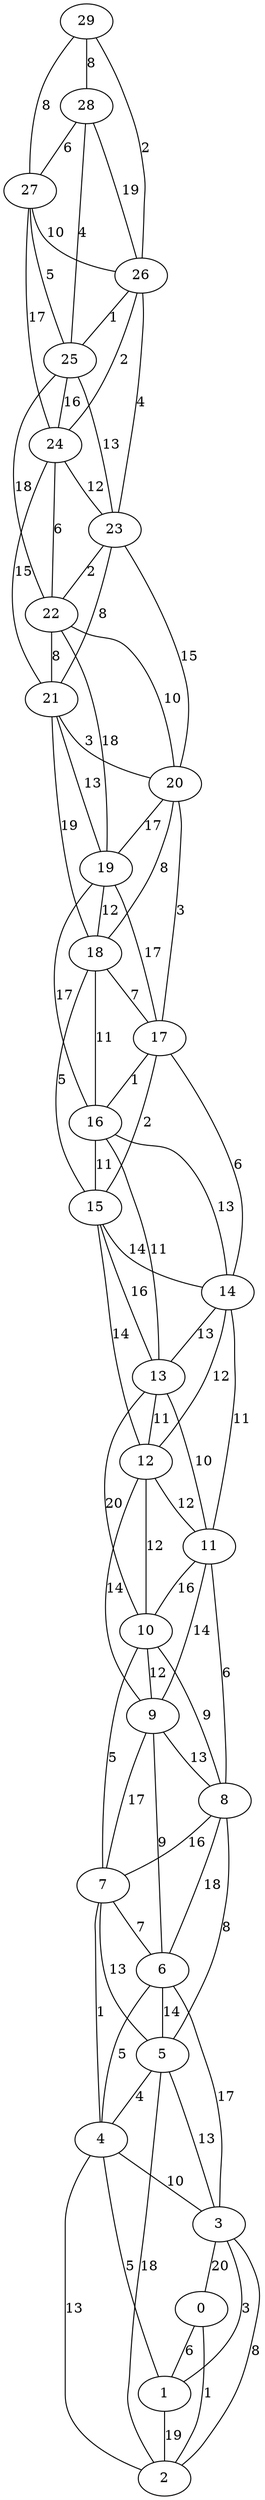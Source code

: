 graph G {
    "0" -- "1" [label="6"];
    "0" -- "2" [label="1"];
    "1" -- "2" [label="19"];
    "3" -- "0" [label="20"];
    "3" -- "1" [label="3"];
    "3" -- "2" [label="8"];
    "4" -- "1" [label="5"];
    "4" -- "2" [label="13"];
    "4" -- "3" [label="10"];
    "5" -- "2" [label="18"];
    "5" -- "3" [label="13"];
    "5" -- "4" [label="4"];
    "6" -- "3" [label="17"];
    "6" -- "4" [label="5"];
    "6" -- "5" [label="14"];
    "7" -- "4" [label="1"];
    "7" -- "5" [label="13"];
    "7" -- "6" [label="7"];
    "8" -- "5" [label="8"];
    "8" -- "6" [label="18"];
    "8" -- "7" [label="16"];
    "9" -- "6" [label="9"];
    "9" -- "7" [label="17"];
    "9" -- "8" [label="13"];
    "10" -- "7" [label="5"];
    "10" -- "8" [label="9"];
    "10" -- "9" [label="12"];
    "11" -- "8" [label="6"];
    "11" -- "9" [label="14"];
    "11" -- "10" [label="16"];
    "12" -- "9" [label="14"];
    "12" -- "10" [label="12"];
    "12" -- "11" [label="12"];
    "13" -- "10" [label="20"];
    "13" -- "11" [label="10"];
    "13" -- "12" [label="11"];
    "14" -- "11" [label="11"];
    "14" -- "12" [label="12"];
    "14" -- "13" [label="13"];
    "15" -- "12" [label="14"];
    "15" -- "13" [label="16"];
    "15" -- "14" [label="14"];
    "16" -- "13" [label="11"];
    "16" -- "14" [label="13"];
    "16" -- "15" [label="11"];
    "17" -- "14" [label="6"];
    "17" -- "15" [label="2"];
    "17" -- "16" [label="1"];
    "18" -- "15" [label="5"];
    "18" -- "16" [label="11"];
    "18" -- "17" [label="7"];
    "19" -- "16" [label="17"];
    "19" -- "17" [label="17"];
    "19" -- "18" [label="12"];
    "20" -- "17" [label="3"];
    "20" -- "18" [label="8"];
    "20" -- "19" [label="17"];
    "21" -- "18" [label="19"];
    "21" -- "19" [label="13"];
    "21" -- "20" [label="3"];
    "22" -- "19" [label="18"];
    "22" -- "20" [label="10"];
    "22" -- "21" [label="8"];
    "23" -- "20" [label="15"];
    "23" -- "21" [label="8"];
    "23" -- "22" [label="2"];
    "24" -- "21" [label="15"];
    "24" -- "22" [label="6"];
    "24" -- "23" [label="12"];
    "25" -- "22" [label="18"];
    "25" -- "23" [label="13"];
    "25" -- "24" [label="16"];
    "26" -- "23" [label="4"];
    "26" -- "24" [label="2"];
    "26" -- "25" [label="1"];
    "27" -- "24" [label="17"];
    "27" -- "25" [label="5"];
    "27" -- "26" [label="10"];
    "28" -- "25" [label="4"];
    "28" -- "26" [label="19"];
    "28" -- "27" [label="6"];
    "29" -- "26" [label="2"];
    "29" -- "27" [label="8"];
    "29" -- "28" [label="8"];
}
